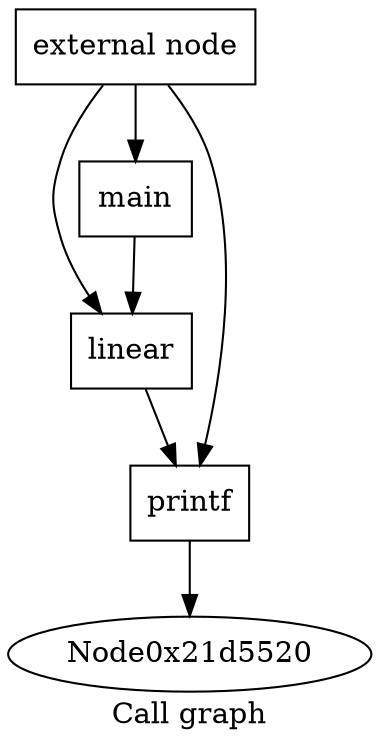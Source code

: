digraph "Call graph" {
	label="Call graph";

	Node0x21d54f0 [shape=record,label="{external node}"];
	Node0x21d54f0 -> Node0x21d5590;
	Node0x21d54f0 -> Node0x21d5630;
	Node0x21d54f0 -> Node0x21d5ae0;
	Node0x21d5590 [shape=record,label="{linear}"];
	Node0x21d5590 -> Node0x21d5630;
	Node0x21d5ae0 [shape=record,label="{main}"];
	Node0x21d5ae0 -> Node0x21d5590;
	Node0x21d5630 [shape=record,label="{printf}"];
	Node0x21d5630 -> Node0x21d5520;
}
